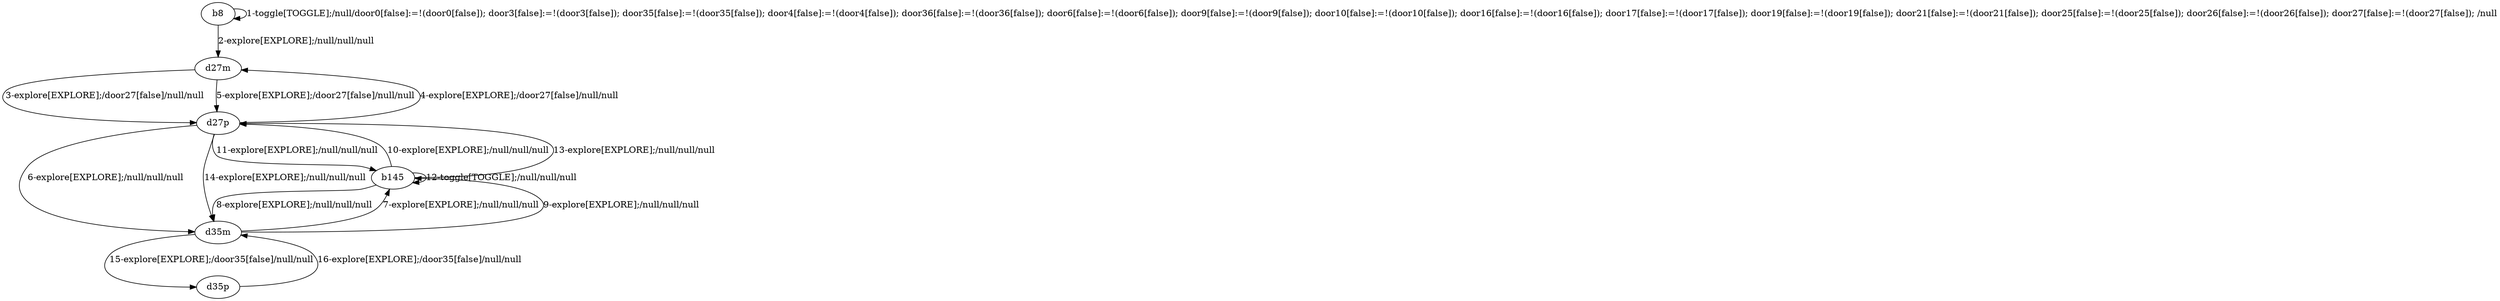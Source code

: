 # Total number of goals covered by this test: 1
# d35p --> d35m

digraph g {
"b8" -> "b8" [label = "1-toggle[TOGGLE];/null/door0[false]:=!(door0[false]); door3[false]:=!(door3[false]); door35[false]:=!(door35[false]); door4[false]:=!(door4[false]); door36[false]:=!(door36[false]); door6[false]:=!(door6[false]); door9[false]:=!(door9[false]); door10[false]:=!(door10[false]); door16[false]:=!(door16[false]); door17[false]:=!(door17[false]); door19[false]:=!(door19[false]); door21[false]:=!(door21[false]); door25[false]:=!(door25[false]); door26[false]:=!(door26[false]); door27[false]:=!(door27[false]); /null"];
"b8" -> "d27m" [label = "2-explore[EXPLORE];/null/null/null"];
"d27m" -> "d27p" [label = "3-explore[EXPLORE];/door27[false]/null/null"];
"d27p" -> "d27m" [label = "4-explore[EXPLORE];/door27[false]/null/null"];
"d27m" -> "d27p" [label = "5-explore[EXPLORE];/door27[false]/null/null"];
"d27p" -> "d35m" [label = "6-explore[EXPLORE];/null/null/null"];
"d35m" -> "b145" [label = "7-explore[EXPLORE];/null/null/null"];
"b145" -> "d35m" [label = "8-explore[EXPLORE];/null/null/null"];
"d35m" -> "b145" [label = "9-explore[EXPLORE];/null/null/null"];
"b145" -> "d27p" [label = "10-explore[EXPLORE];/null/null/null"];
"d27p" -> "b145" [label = "11-explore[EXPLORE];/null/null/null"];
"b145" -> "b145" [label = "12-toggle[TOGGLE];/null/null/null"];
"b145" -> "d27p" [label = "13-explore[EXPLORE];/null/null/null"];
"d27p" -> "d35m" [label = "14-explore[EXPLORE];/null/null/null"];
"d35m" -> "d35p" [label = "15-explore[EXPLORE];/door35[false]/null/null"];
"d35p" -> "d35m" [label = "16-explore[EXPLORE];/door35[false]/null/null"];
}